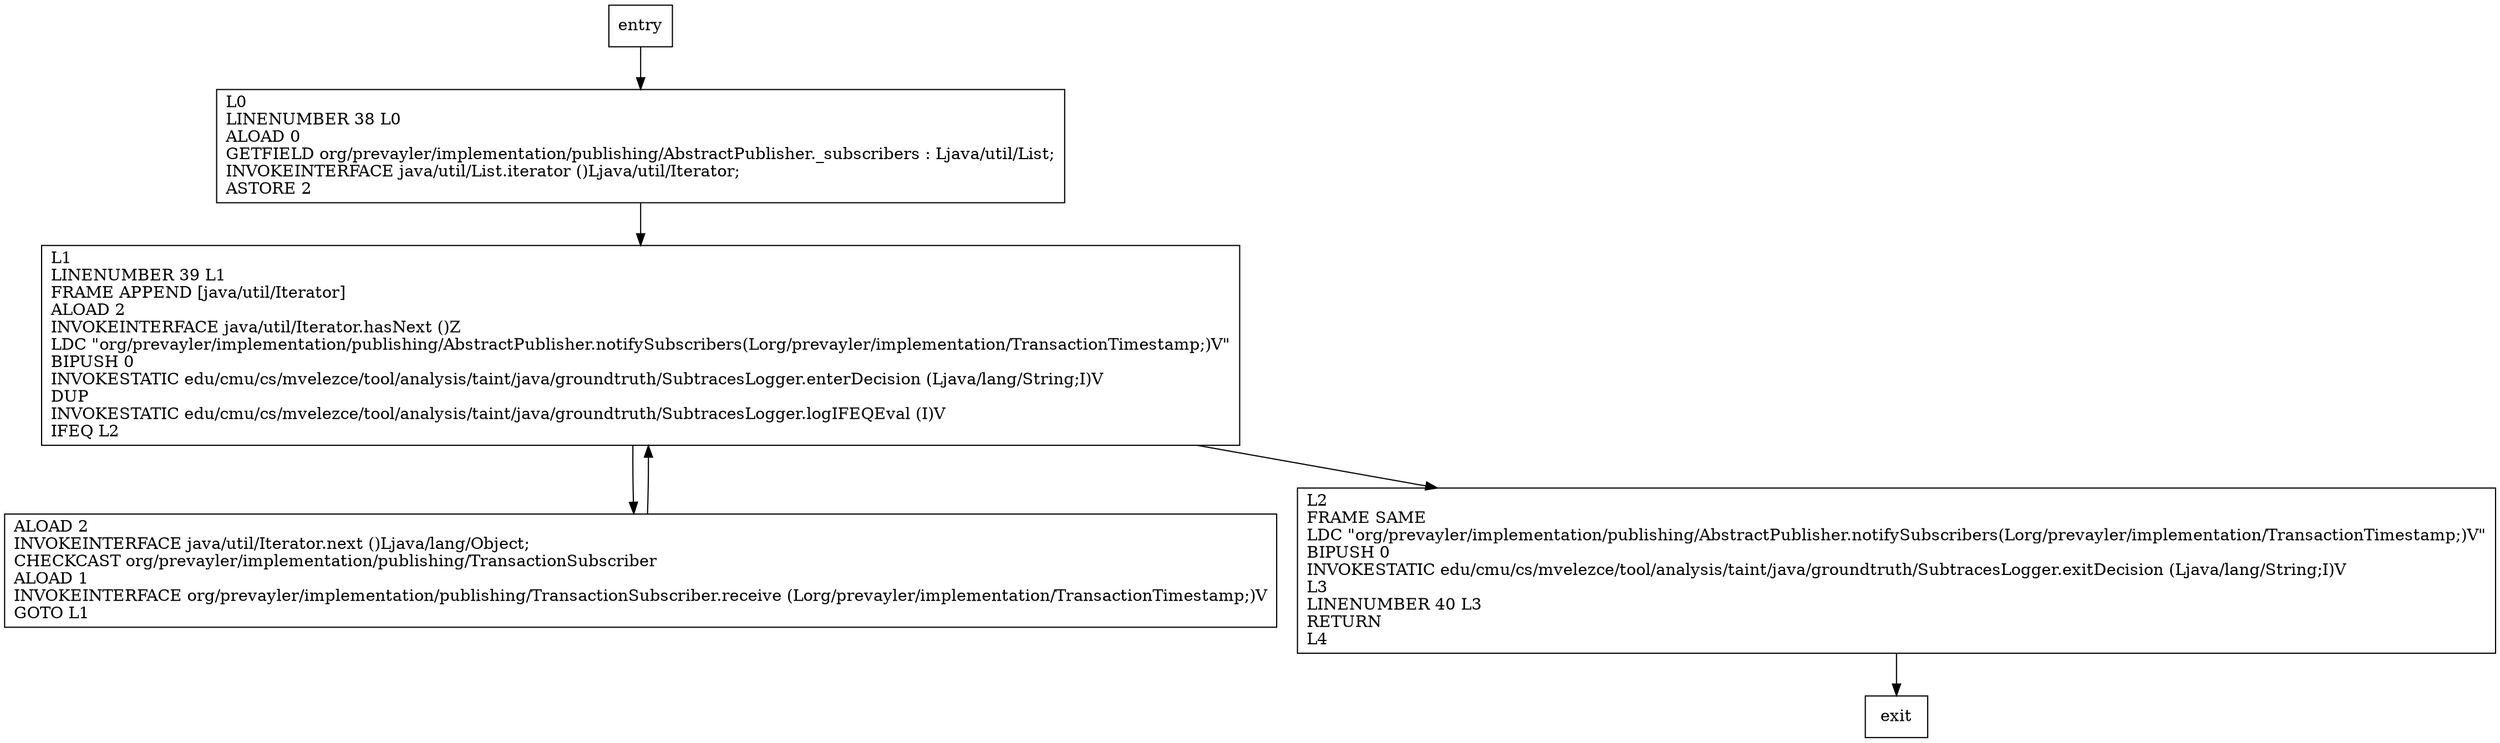 digraph notifySubscribers {
node [shape=record];
1773373551 [label="L2\lFRAME SAME\lLDC \"org/prevayler/implementation/publishing/AbstractPublisher.notifySubscribers(Lorg/prevayler/implementation/TransactionTimestamp;)V\"\lBIPUSH 0\lINVOKESTATIC edu/cmu/cs/mvelezce/tool/analysis/taint/java/groundtruth/SubtracesLogger.exitDecision (Ljava/lang/String;I)V\lL3\lLINENUMBER 40 L3\lRETURN\lL4\l"];
1019474238 [label="ALOAD 2\lINVOKEINTERFACE java/util/Iterator.next ()Ljava/lang/Object;\lCHECKCAST org/prevayler/implementation/publishing/TransactionSubscriber\lALOAD 1\lINVOKEINTERFACE org/prevayler/implementation/publishing/TransactionSubscriber.receive (Lorg/prevayler/implementation/TransactionTimestamp;)V\lGOTO L1\l"];
718781734 [label="L1\lLINENUMBER 39 L1\lFRAME APPEND [java/util/Iterator]\lALOAD 2\lINVOKEINTERFACE java/util/Iterator.hasNext ()Z\lLDC \"org/prevayler/implementation/publishing/AbstractPublisher.notifySubscribers(Lorg/prevayler/implementation/TransactionTimestamp;)V\"\lBIPUSH 0\lINVOKESTATIC edu/cmu/cs/mvelezce/tool/analysis/taint/java/groundtruth/SubtracesLogger.enterDecision (Ljava/lang/String;I)V\lDUP\lINVOKESTATIC edu/cmu/cs/mvelezce/tool/analysis/taint/java/groundtruth/SubtracesLogger.logIFEQEval (I)V\lIFEQ L2\l"];
1112474296 [label="L0\lLINENUMBER 38 L0\lALOAD 0\lGETFIELD org/prevayler/implementation/publishing/AbstractPublisher._subscribers : Ljava/util/List;\lINVOKEINTERFACE java/util/List.iterator ()Ljava/util/Iterator;\lASTORE 2\l"];
entry;
exit;
entry -> 1112474296;
1773373551 -> exit;
1019474238 -> 718781734;
718781734 -> 1773373551;
718781734 -> 1019474238;
1112474296 -> 718781734;
}
